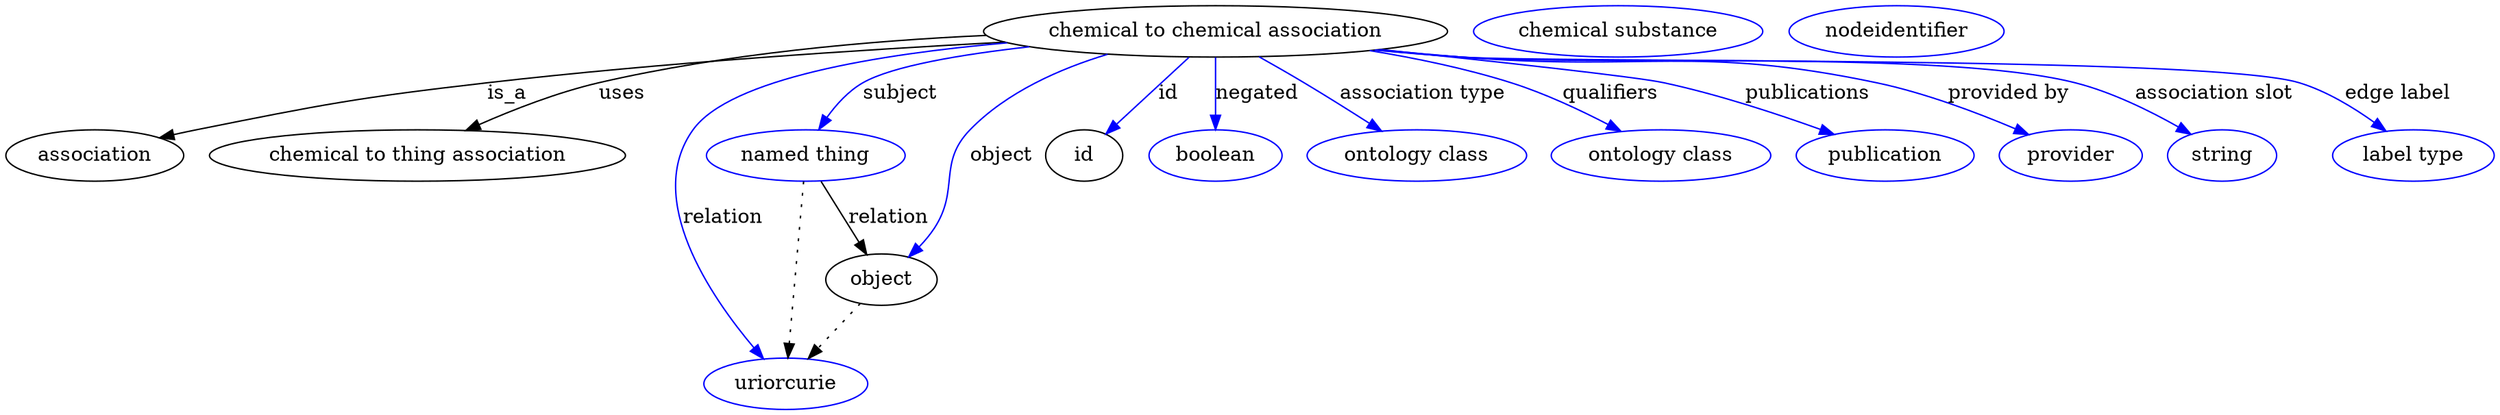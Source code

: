 digraph {
	graph [bb="0,0,1440.1,281"];
	node [label="\N"];
	"chemical to chemical association"	[height=0.5,
		label="chemical to chemical association",
		pos="704.4,263",
		width=3.5206];
	association	[height=0.5,
		pos="49.402,177",
		width=1.3723];
	"chemical to chemical association" -> association	[label=is_a,
		lp="279.68,220",
		pos="e,85.777,189.19 586.34,256.28 498.27,251.1 375.16,241.95 267.85,227 195.83,216.97 178.02,212.35 107.4,195 103.56,194.06 99.585,193.02 \
95.607,191.94"];
	"chemical to thing association"	[height=0.5,
		pos="229.4,177",
		width=3.1391];
	"chemical to chemical association" -> "chemical to thing association"	[label=uses,
		lp="344.46,220",
		pos="e,257.19,194.53 577.97,261.04 505.02,257.8 412.2,249.04 332.29,227 309.34,220.67 285.24,209.47 266.14,199.37"];
	subject	[color=blue,
		height=0.5,
		label="named thing",
		pos="452.4,177",
		width=1.5019];
	"chemical to chemical association" -> subject	[color=blue,
		label=subject,
		lp="509.23,220",
		pos="e,460.76,195.27 600.63,252.6 555.17,246.98 507.86,238.64 488.75,227 479.61,221.44 472.03,212.65 466.2,204.04",
		style=solid];
	relation	[color=blue,
		height=0.5,
		label=uriorcurie,
		pos="439.4,18",
		width=1.2492];
	"chemical to chemical association" -> relation	[color=blue,
		label=relation,
		lp="401.78,134",
		pos="e,426.3,35.492 593.04,254.26 511.92,245.85 412.39,228.81 389.4,195 357.29,147.78 394.93,80.094 420.2,43.966",
		style=solid];
	object	[height=0.5,
		pos="499.4,91",
		width=0.88096];
	"chemical to chemical association" -> object	[color=blue,
		label=object,
		lp="568.51,177",
		pos="e,512.86,107.31 641.97,247.24 611.08,237.11 575.34,220.71 551.19,195 529.17,171.55 541.92,155.18 526.4,127 524.28,123.14 521.75,\
119.26 519.11,115.55",
		style=solid];
	id	[height=0.5,
		pos="621.4,177",
		width=0.75];
	"chemical to chemical association" -> id	[color=blue,
		label=id,
		lp="673.85,220",
		pos="e,635.68,192.46 687.61,245 674.74,231.98 656.88,213.91 642.96,199.82",
		style=solid];
	negated	[color=blue,
		height=0.5,
		label=boolean,
		pos="704.4,177",
		width=1.0584];
	"chemical to chemical association" -> negated	[color=blue,
		label=negated,
		lp="726.17,220",
		pos="e,704.4,195.1 704.4,244.6 704.4,233.26 704.4,218.23 704.4,205.32",
		style=solid];
	"association type"	[color=blue,
		height=0.5,
		label="ontology class",
		pos="821.4,177",
		width=1.6931];
	"chemical to chemical association" -> "association type"	[color=blue,
		label="association type",
		lp="815.31,220",
		pos="e,799.24,193.91 727.8,245.2 745.92,232.19 771.18,214.06 790.89,199.91",
		style=solid];
	qualifiers	[color=blue,
		height=0.5,
		label="ontology class",
		pos="961.4,177",
		width=1.6931];
	"chemical to chemical association" -> qualifiers	[color=blue,
		label=qualifiers,
		lp="924.45,220",
		pos="e,935.44,193.39 783.23,248.87 809.45,243.43 838.55,236.19 864.4,227 885.75,219.41 908.41,208.16 926.45,198.36",
		style=solid];
	publications	[color=blue,
		height=0.5,
		label=publication,
		pos="1090.4,177",
		width=1.3859];
	"chemical to chemical association" -> publications	[color=blue,
		label=publications,
		lp="1034.6,220",
		pos="e,1059.4,191.27 794.61,250.29 859.74,241.68 938.87,230.84 954.4,227 987.27,218.87 1023.3,205.7 1050,195.06",
		style=solid];
	"provided by"	[color=blue,
		height=0.5,
		label=provider,
		pos="1198.4,177",
		width=1.1129];
	"chemical to chemical association" -> "provided by"	[color=blue,
		label="provided by",
		lp="1153,220",
		pos="e,1172.1,190.87 793.65,250.15 808.9,248.3 824.6,246.5 839.4,245 942.73,234.51 971.13,250.07 1072.4,227 1103.9,219.82 1138,206.18 \
1162.7,195.12",
		style=solid];
	"association slot"	[color=blue,
		height=0.5,
		label=string,
		pos="1286.4,177",
		width=0.8403];
	"chemical to chemical association" -> "association slot"	[color=blue,
		label="association slot",
		lp="1269.4,220",
		pos="e,1267.2,190.91 792.17,249.99 807.88,248.12 824.11,246.35 839.4,245 917.2,238.12 1115,247.2 1190.4,227 1214.7,220.5 1239.9,207.33 \
1258.4,196.28",
		style=solid];
	"edge label"	[color=blue,
		height=0.5,
		label="label type",
		pos="1395.4,177",
		width=1.2425];
	"chemical to chemical association" -> "edge label"	[color=blue,
		label="edge label",
		lp="1375,220",
		pos="e,1376.7,193.55 791.43,249.9 807.36,248.01 823.86,246.27 839.4,245 945.12,236.37 1215,257.99 1316.4,227 1335.1,221.3 1353.7,210.05 \
1368.2,199.77",
		style=solid];
	subject -> relation	[pos="e,440.82,36.08 450.99,158.9 448.74,131.77 444.34,78.614 441.65,46.207",
		style=dotted];
	subject -> object	[label=relation,
		lp="500.78,134",
		pos="e,490.22,108.4 461.91,159 468.63,147 477.73,130.73 485.29,117.22"];
	object -> relation	[pos="e,453.1,35.205 486.09,74.243 478.35,65.088 468.44,53.364 459.75,43.074",
		style=dotted];
	"chemical to chemical association_object"	[color=blue,
		height=0.5,
		label="chemical substance",
		pos="927.4,263",
		width=2.1837];
	association_id	[color=blue,
		height=0.5,
		label=nodeidentifier,
		pos="1083.4,263",
		width=1.6451];
}
